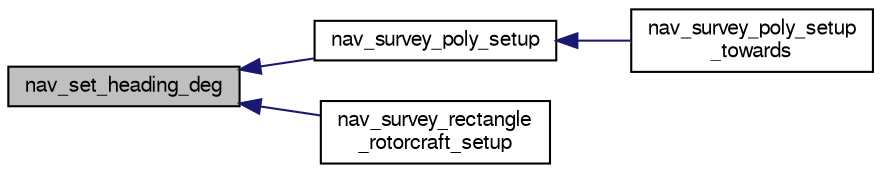 digraph "nav_set_heading_deg"
{
  edge [fontname="FreeSans",fontsize="10",labelfontname="FreeSans",labelfontsize="10"];
  node [fontname="FreeSans",fontsize="10",shape=record];
  rankdir="LR";
  Node1 [label="nav_set_heading_deg",height=0.2,width=0.4,color="black", fillcolor="grey75", style="filled", fontcolor="black"];
  Node1 -> Node2 [dir="back",color="midnightblue",fontsize="10",style="solid",fontname="FreeSans"];
  Node2 [label="nav_survey_poly_setup",height=0.2,width=0.4,color="black", fillcolor="white", style="filled",URL="$nav__survey__poly__rotorcraft_8h.html#ae0f8ecedc87a5a6ed72c16102d978f87",tooltip="Setup polygon survey. "];
  Node2 -> Node3 [dir="back",color="midnightblue",fontsize="10",style="solid",fontname="FreeSans"];
  Node3 [label="nav_survey_poly_setup\l_towards",height=0.2,width=0.4,color="black", fillcolor="white", style="filled",URL="$nav__survey__poly__rotorcraft_8h.html#a63b01e18c5f721e91ff6f9d144b6a63d",tooltip="Setup \"dynamic\" polygon survey with sweep orientation towards a waypoint. "];
  Node1 -> Node4 [dir="back",color="midnightblue",fontsize="10",style="solid",fontname="FreeSans"];
  Node4 [label="nav_survey_rectangle\l_rotorcraft_setup",height=0.2,width=0.4,color="black", fillcolor="white", style="filled",URL="$nav__survey__rectangle__rotorcraft_8h.html#a00c84b20805b0274458a3e3c45086320"];
}
